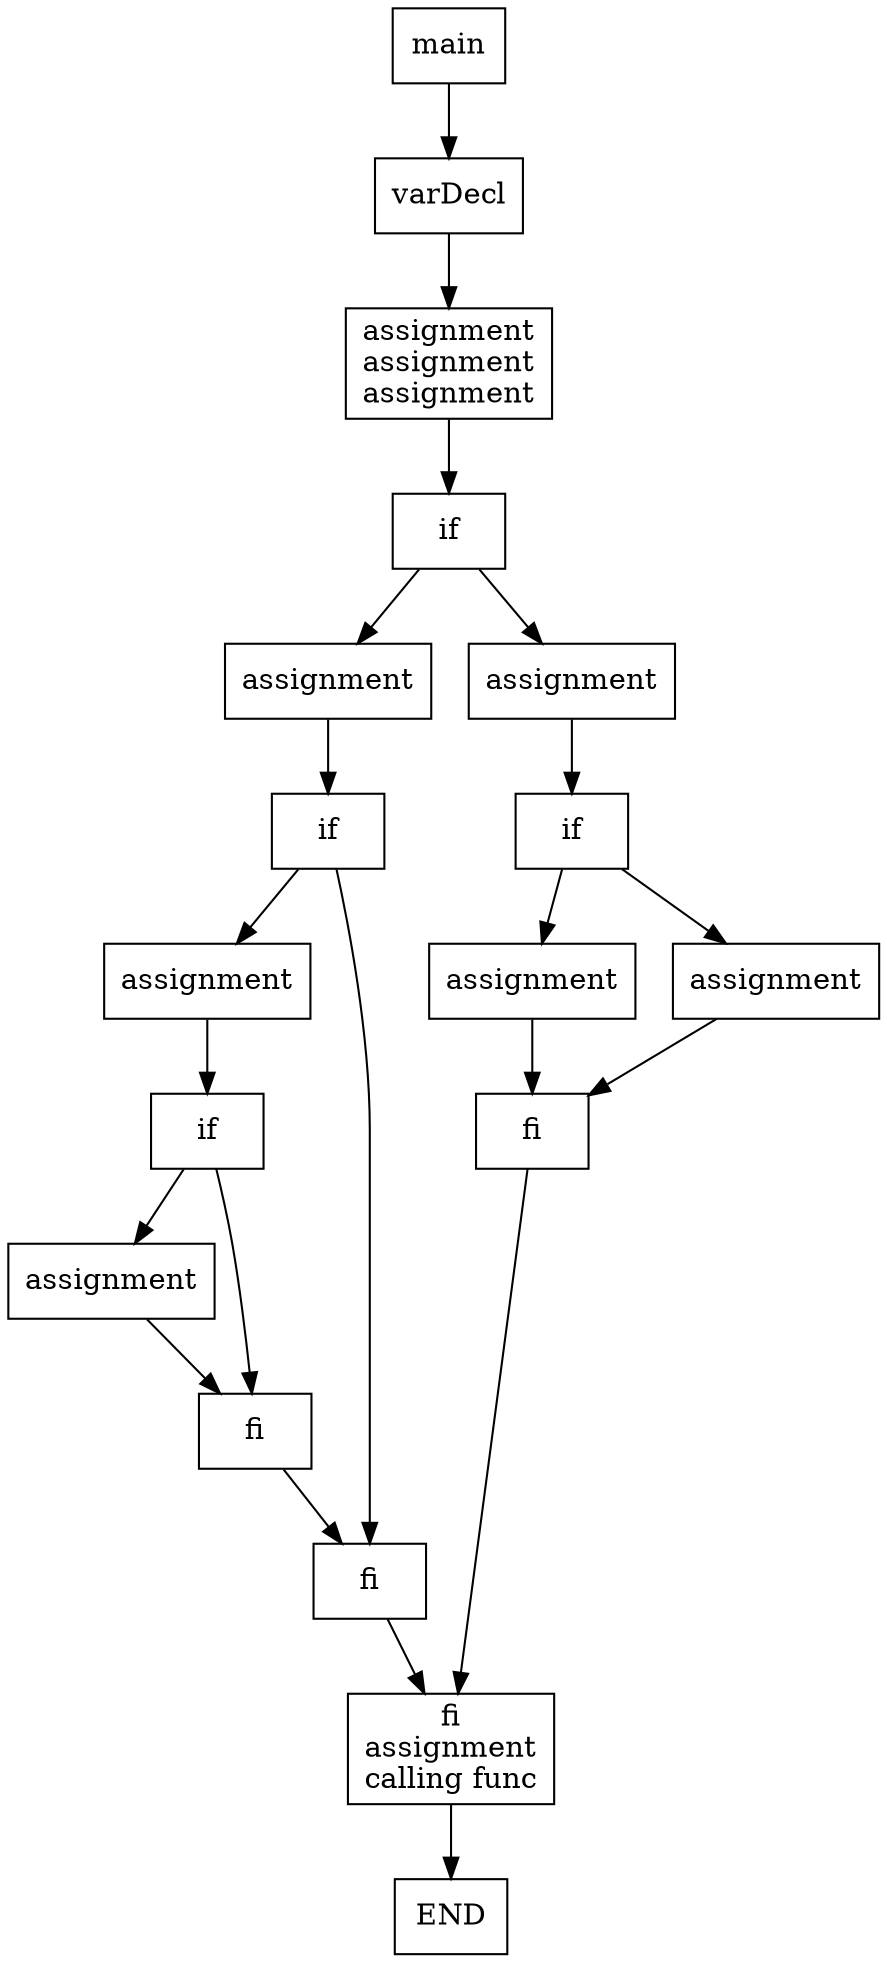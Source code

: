 digraph test009 {
node [shape=box]
157[label="main"]
157 -> 158
158[label="varDecl"]
158 -> 160
160[label="assignment
assignment
assignment"]
160 -> 163
163[label="if"]
163 -> 165
165[label="assignment"]
165 -> 166
166[label="if"]
166 -> 168
168[label="assignment"]
168 -> 169
169[label="if"]
169 -> 171
171[label="assignment"]
171 -> 170
170[label="fi"]
170 -> 167
167[label="fi"]
167 -> 164
164[label="fi
assignment
calling func"]
164 -> 179
179[label="END"]
169 -> 170
166 -> 167
163 -> 172
172[label="assignment"]
172 -> 173
173[label="if"]
173 -> 175
175[label="assignment"]
175 -> 174
174[label="fi"]
174 -> 164
173 -> 176
176[label="assignment"]
176 -> 174
}
